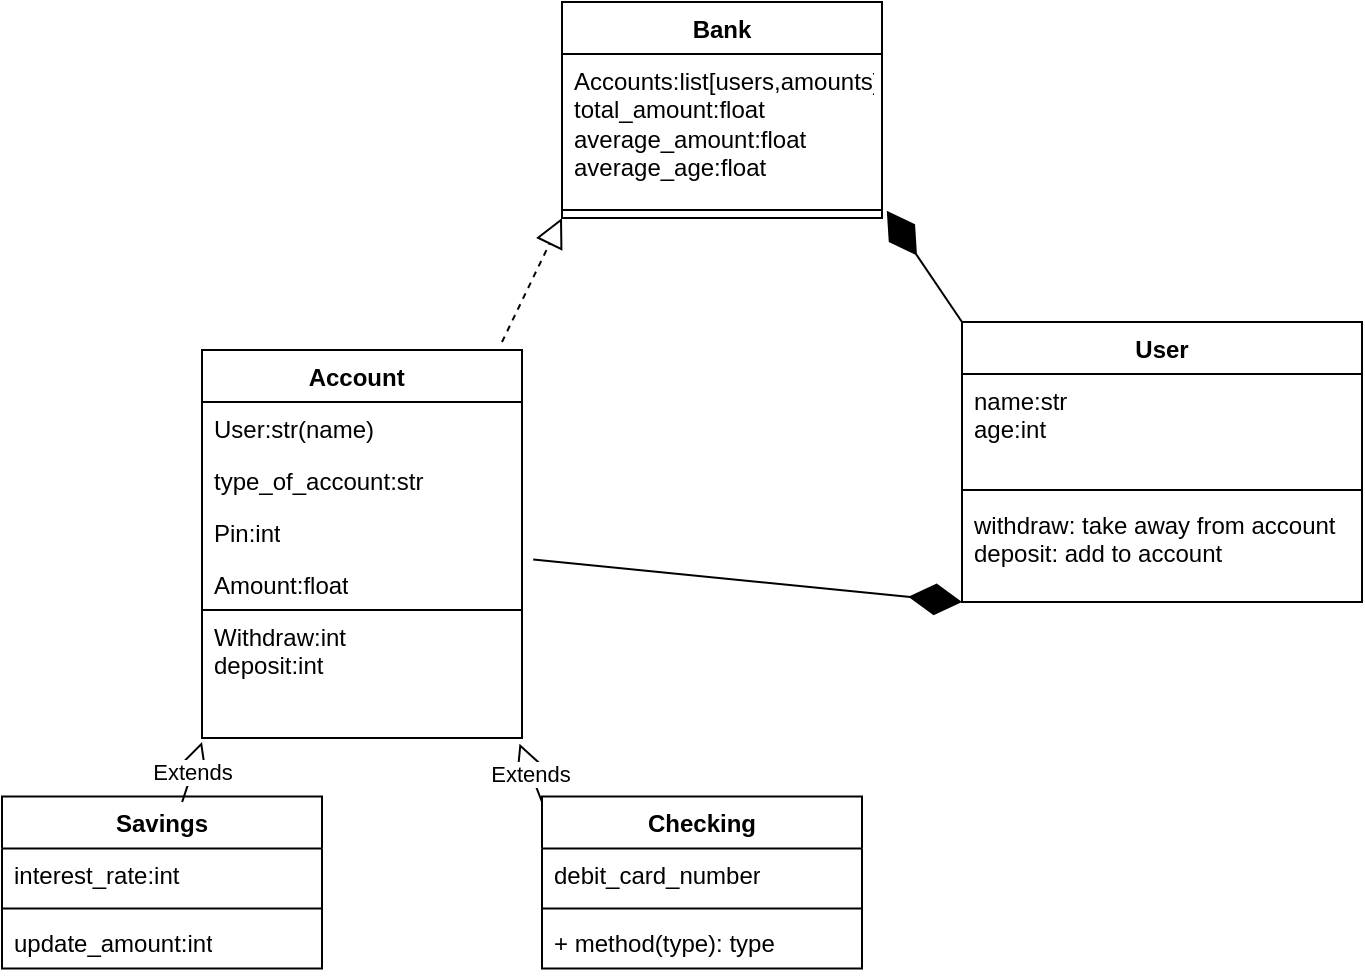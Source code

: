 <mxfile version="23.1.7" type="google">
  <diagram id="C5RBs43oDa-KdzZeNtuy" name="Page-1">
    <mxGraphModel grid="1" page="1" gridSize="10" guides="1" tooltips="1" connect="1" arrows="1" fold="1" pageScale="1" pageWidth="827" pageHeight="1169" background="none" math="0" shadow="0">
      <root>
        <mxCell id="WIyWlLk6GJQsqaUBKTNV-0" />
        <mxCell id="WIyWlLk6GJQsqaUBKTNV-1" parent="WIyWlLk6GJQsqaUBKTNV-0" />
        <mxCell id="BuAry-9vyNhF9T-3r7Bv-0" value="Account&lt;span style=&quot;white-space: pre;&quot;&gt;&#x9;&lt;/span&gt;" style="swimlane;fontStyle=1;align=center;verticalAlign=top;childLayout=stackLayout;horizontal=1;startSize=26;horizontalStack=0;resizeParent=1;resizeParentMax=0;resizeLast=0;collapsible=1;marginBottom=0;whiteSpace=wrap;html=1;points=[[0,0,0,0,0],[0,0.25,0,0,0],[0,0.5,0,0,0],[0,0.75,0,0,0],[0,1,0,0,0],[0.25,0,0,0,0],[0.25,1,0,0,0],[0.5,0,0,0,0],[0.5,1,0,0,0],[0.75,0,0,0,0],[0.75,1,0,0,0],[1,0,0,0,0],[1,0.25,0,0,0],[1,0.5,0,0,0],[1,0.75,0,0,0],[1,1,0,0,0]];" vertex="1" parent="WIyWlLk6GJQsqaUBKTNV-1">
          <mxGeometry x="130" y="174" width="160" height="194" as="geometry" />
        </mxCell>
        <mxCell id="BuAry-9vyNhF9T-3r7Bv-1" value="User:str(name)" style="text;strokeColor=none;fillColor=none;align=left;verticalAlign=top;spacingLeft=4;spacingRight=4;overflow=hidden;rotatable=0;points=[[0,0.5],[1,0.5]];portConstraint=eastwest;whiteSpace=wrap;html=1;" vertex="1" parent="BuAry-9vyNhF9T-3r7Bv-0">
          <mxGeometry y="26" width="160" height="26" as="geometry" />
        </mxCell>
        <mxCell id="BuAry-9vyNhF9T-3r7Bv-20" value="type_of_account:str" style="text;strokeColor=none;fillColor=none;align=left;verticalAlign=top;spacingLeft=4;spacingRight=4;overflow=hidden;rotatable=0;points=[[0,0.5],[1,0.5]];portConstraint=eastwest;whiteSpace=wrap;html=1;" vertex="1" parent="BuAry-9vyNhF9T-3r7Bv-0">
          <mxGeometry y="52" width="160" height="26" as="geometry" />
        </mxCell>
        <mxCell id="BuAry-9vyNhF9T-3r7Bv-21" value="Pin:int" style="text;strokeColor=none;fillColor=none;align=left;verticalAlign=top;spacingLeft=4;spacingRight=4;overflow=hidden;rotatable=0;points=[[0,0.5],[1,0.5]];portConstraint=eastwest;whiteSpace=wrap;html=1;" vertex="1" parent="BuAry-9vyNhF9T-3r7Bv-0">
          <mxGeometry y="78" width="160" height="26" as="geometry" />
        </mxCell>
        <mxCell id="BuAry-9vyNhF9T-3r7Bv-22" value="Amount:float" style="text;strokeColor=none;fillColor=none;align=left;verticalAlign=top;spacingLeft=4;spacingRight=4;overflow=hidden;rotatable=0;points=[[0,0.5],[1,0.5]];portConstraint=eastwest;whiteSpace=wrap;html=1;" vertex="1" parent="BuAry-9vyNhF9T-3r7Bv-0">
          <mxGeometry y="104" width="160" height="26" as="geometry" />
        </mxCell>
        <mxCell id="BuAry-9vyNhF9T-3r7Bv-24" value="Withdraw:int&lt;br&gt;deposit:int" style="text;strokeColor=default;fillColor=none;align=left;verticalAlign=top;spacingLeft=4;spacingRight=4;overflow=hidden;rotatable=0;points=[[0,0.5],[1,0.5]];portConstraint=eastwest;whiteSpace=wrap;html=1;" vertex="1" parent="BuAry-9vyNhF9T-3r7Bv-0">
          <mxGeometry y="130" width="160" height="64" as="geometry" />
        </mxCell>
        <mxCell id="BuAry-9vyNhF9T-3r7Bv-37" value="" style="endArrow=block;dashed=1;endFill=0;endSize=12;html=1;rounded=0;entryX=0;entryY=1;entryDx=0;entryDy=0;" edge="1" parent="BuAry-9vyNhF9T-3r7Bv-0" target="BuAry-9vyNhF9T-3r7Bv-4">
          <mxGeometry width="160" relative="1" as="geometry">
            <mxPoint x="150" y="-4" as="sourcePoint" />
            <mxPoint x="187.2" y="-14.416" as="targetPoint" />
          </mxGeometry>
        </mxCell>
        <mxCell id="BuAry-9vyNhF9T-3r7Bv-4" value="Bank" style="swimlane;fontStyle=1;align=center;verticalAlign=top;childLayout=stackLayout;horizontal=1;startSize=26;horizontalStack=0;resizeParent=1;resizeParentMax=0;resizeLast=0;collapsible=1;marginBottom=0;whiteSpace=wrap;html=1;" vertex="1" parent="WIyWlLk6GJQsqaUBKTNV-1">
          <mxGeometry x="310" width="160" height="108" as="geometry" />
        </mxCell>
        <mxCell id="BuAry-9vyNhF9T-3r7Bv-5" value="Accounts:list[users,amounts]&lt;br&gt;total_amount:float&lt;br&gt;average_amount:float&lt;br&gt;average_age:float" style="text;strokeColor=none;fillColor=none;align=left;verticalAlign=top;spacingLeft=4;spacingRight=4;overflow=hidden;rotatable=0;points=[[0,0.5],[1,0.5]];portConstraint=eastwest;whiteSpace=wrap;html=1;" vertex="1" parent="BuAry-9vyNhF9T-3r7Bv-4">
          <mxGeometry y="26" width="160" height="74" as="geometry" />
        </mxCell>
        <mxCell id="BuAry-9vyNhF9T-3r7Bv-6" value="" style="line;strokeWidth=1;fillColor=none;align=left;verticalAlign=middle;spacingTop=-1;spacingLeft=3;spacingRight=3;rotatable=0;labelPosition=right;points=[];portConstraint=eastwest;strokeColor=inherit;" vertex="1" parent="BuAry-9vyNhF9T-3r7Bv-4">
          <mxGeometry y="100" width="160" height="8" as="geometry" />
        </mxCell>
        <mxCell id="BuAry-9vyNhF9T-3r7Bv-8" value="User" style="swimlane;fontStyle=1;align=center;verticalAlign=top;childLayout=stackLayout;horizontal=1;startSize=26;horizontalStack=0;resizeParent=1;resizeParentMax=0;resizeLast=0;collapsible=1;marginBottom=0;whiteSpace=wrap;html=1;" vertex="1" parent="WIyWlLk6GJQsqaUBKTNV-1">
          <mxGeometry x="510" y="160" width="200" height="140" as="geometry" />
        </mxCell>
        <mxCell id="BuAry-9vyNhF9T-3r7Bv-35" value="" style="endArrow=diamondThin;endFill=1;endSize=24;html=1;rounded=0;entryX=1.015;entryY=0.55;entryDx=0;entryDy=0;entryPerimeter=0;exitX=1;exitY=0;exitDx=0;exitDy=0;exitPerimeter=0;" edge="1" parent="BuAry-9vyNhF9T-3r7Bv-8" target="BuAry-9vyNhF9T-3r7Bv-6">
          <mxGeometry width="160" relative="1" as="geometry">
            <mxPoint as="sourcePoint" />
            <mxPoint x="-39.2" y="-1.196" as="targetPoint" />
          </mxGeometry>
        </mxCell>
        <mxCell id="BuAry-9vyNhF9T-3r7Bv-9" value="name:str&lt;br&gt;age:int" style="text;strokeColor=none;fillColor=none;align=left;verticalAlign=top;spacingLeft=4;spacingRight=4;overflow=hidden;rotatable=0;points=[[0,0.5],[1,0.5]];portConstraint=eastwest;whiteSpace=wrap;html=1;" vertex="1" parent="BuAry-9vyNhF9T-3r7Bv-8">
          <mxGeometry y="26" width="200" height="54" as="geometry" />
        </mxCell>
        <mxCell id="BuAry-9vyNhF9T-3r7Bv-10" value="" style="line;strokeWidth=1;fillColor=none;align=left;verticalAlign=middle;spacingTop=-1;spacingLeft=3;spacingRight=3;rotatable=0;labelPosition=right;points=[];portConstraint=eastwest;strokeColor=inherit;" vertex="1" parent="BuAry-9vyNhF9T-3r7Bv-8">
          <mxGeometry y="80" width="200" height="8" as="geometry" />
        </mxCell>
        <mxCell id="BuAry-9vyNhF9T-3r7Bv-11" value="withdraw: take away from account&lt;br&gt;deposit: add to account" style="text;strokeColor=none;fillColor=none;align=left;verticalAlign=top;spacingLeft=4;spacingRight=4;overflow=hidden;rotatable=0;points=[[0,0.5],[1,0.5]];portConstraint=eastwest;whiteSpace=wrap;html=1;" vertex="1" parent="BuAry-9vyNhF9T-3r7Bv-8">
          <mxGeometry y="88" width="200" height="52" as="geometry" />
        </mxCell>
        <mxCell id="BuAry-9vyNhF9T-3r7Bv-12" value="Savings" style="swimlane;fontStyle=1;align=center;verticalAlign=top;childLayout=stackLayout;horizontal=1;startSize=26;horizontalStack=0;resizeParent=1;resizeParentMax=0;resizeLast=0;collapsible=1;marginBottom=0;whiteSpace=wrap;html=1;" vertex="1" parent="WIyWlLk6GJQsqaUBKTNV-1">
          <mxGeometry x="30" y="397.19" width="160" height="86" as="geometry" />
        </mxCell>
        <mxCell id="BuAry-9vyNhF9T-3r7Bv-13" value="interest_rate:int" style="text;strokeColor=none;fillColor=none;align=left;verticalAlign=top;spacingLeft=4;spacingRight=4;overflow=hidden;rotatable=0;points=[[0,0.5],[1,0.5]];portConstraint=eastwest;whiteSpace=wrap;html=1;" vertex="1" parent="BuAry-9vyNhF9T-3r7Bv-12">
          <mxGeometry y="26" width="160" height="26" as="geometry" />
        </mxCell>
        <mxCell id="BuAry-9vyNhF9T-3r7Bv-14" value="" style="line;strokeWidth=1;fillColor=none;align=left;verticalAlign=middle;spacingTop=-1;spacingLeft=3;spacingRight=3;rotatable=0;labelPosition=right;points=[];portConstraint=eastwest;strokeColor=inherit;" vertex="1" parent="BuAry-9vyNhF9T-3r7Bv-12">
          <mxGeometry y="52" width="160" height="8" as="geometry" />
        </mxCell>
        <mxCell id="BuAry-9vyNhF9T-3r7Bv-15" value="update_amount:int" style="text;strokeColor=none;fillColor=none;align=left;verticalAlign=top;spacingLeft=4;spacingRight=4;overflow=hidden;rotatable=0;points=[[0,0.5],[1,0.5]];portConstraint=eastwest;whiteSpace=wrap;html=1;" vertex="1" parent="BuAry-9vyNhF9T-3r7Bv-12">
          <mxGeometry y="60" width="160" height="26" as="geometry" />
        </mxCell>
        <mxCell id="BuAry-9vyNhF9T-3r7Bv-16" value="Checking" style="swimlane;fontStyle=1;align=center;verticalAlign=top;childLayout=stackLayout;horizontal=1;startSize=26;horizontalStack=0;resizeParent=1;resizeParentMax=0;resizeLast=0;collapsible=1;marginBottom=0;whiteSpace=wrap;html=1;" vertex="1" parent="WIyWlLk6GJQsqaUBKTNV-1">
          <mxGeometry x="300" y="397.19" width="160" height="86" as="geometry" />
        </mxCell>
        <mxCell id="BuAry-9vyNhF9T-3r7Bv-42" value="Extends" style="endArrow=block;endSize=16;endFill=0;html=1;rounded=0;entryX=0.992;entryY=1.044;entryDx=0;entryDy=0;entryPerimeter=0;" edge="1" parent="BuAry-9vyNhF9T-3r7Bv-16" target="BuAry-9vyNhF9T-3r7Bv-24">
          <mxGeometry width="160" relative="1" as="geometry">
            <mxPoint y="2.81" as="sourcePoint" />
            <mxPoint x="160" y="2.81" as="targetPoint" />
          </mxGeometry>
        </mxCell>
        <mxCell id="BuAry-9vyNhF9T-3r7Bv-17" value="debit_card_number" style="text;strokeColor=none;fillColor=none;align=left;verticalAlign=top;spacingLeft=4;spacingRight=4;overflow=hidden;rotatable=0;points=[[0,0.5],[1,0.5]];portConstraint=eastwest;whiteSpace=wrap;html=1;" vertex="1" parent="BuAry-9vyNhF9T-3r7Bv-16">
          <mxGeometry y="26" width="160" height="26" as="geometry" />
        </mxCell>
        <mxCell id="BuAry-9vyNhF9T-3r7Bv-18" value="" style="line;strokeWidth=1;fillColor=none;align=left;verticalAlign=middle;spacingTop=-1;spacingLeft=3;spacingRight=3;rotatable=0;labelPosition=right;points=[];portConstraint=eastwest;strokeColor=inherit;" vertex="1" parent="BuAry-9vyNhF9T-3r7Bv-16">
          <mxGeometry y="52" width="160" height="8" as="geometry" />
        </mxCell>
        <mxCell id="BuAry-9vyNhF9T-3r7Bv-19" value="+ method(type): type" style="text;strokeColor=none;fillColor=none;align=left;verticalAlign=top;spacingLeft=4;spacingRight=4;overflow=hidden;rotatable=0;points=[[0,0.5],[1,0.5]];portConstraint=eastwest;whiteSpace=wrap;html=1;" vertex="1" parent="BuAry-9vyNhF9T-3r7Bv-16">
          <mxGeometry y="60" width="160" height="26" as="geometry" />
        </mxCell>
        <mxCell id="BuAry-9vyNhF9T-3r7Bv-36" value="" style="endArrow=diamondThin;endFill=1;endSize=24;html=1;rounded=0;exitX=1.035;exitY=0.031;exitDx=0;exitDy=0;exitPerimeter=0;" edge="1" parent="WIyWlLk6GJQsqaUBKTNV-1" source="BuAry-9vyNhF9T-3r7Bv-22">
          <mxGeometry width="160" relative="1" as="geometry">
            <mxPoint x="260" y="270" as="sourcePoint" />
            <mxPoint x="510" y="300" as="targetPoint" />
          </mxGeometry>
        </mxCell>
        <mxCell id="BuAry-9vyNhF9T-3r7Bv-41" value="Extends" style="endArrow=block;endSize=16;endFill=0;html=1;rounded=0;entryX=0;entryY=1.031;entryDx=0;entryDy=0;entryPerimeter=0;exitX=0.563;exitY=0.033;exitDx=0;exitDy=0;exitPerimeter=0;" edge="1" parent="WIyWlLk6GJQsqaUBKTNV-1" source="BuAry-9vyNhF9T-3r7Bv-12" target="BuAry-9vyNhF9T-3r7Bv-24">
          <mxGeometry width="160" relative="1" as="geometry">
            <mxPoint x="30" y="400" as="sourcePoint" />
            <mxPoint x="190" y="400" as="targetPoint" />
          </mxGeometry>
        </mxCell>
      </root>
    </mxGraphModel>
  </diagram>
</mxfile>
